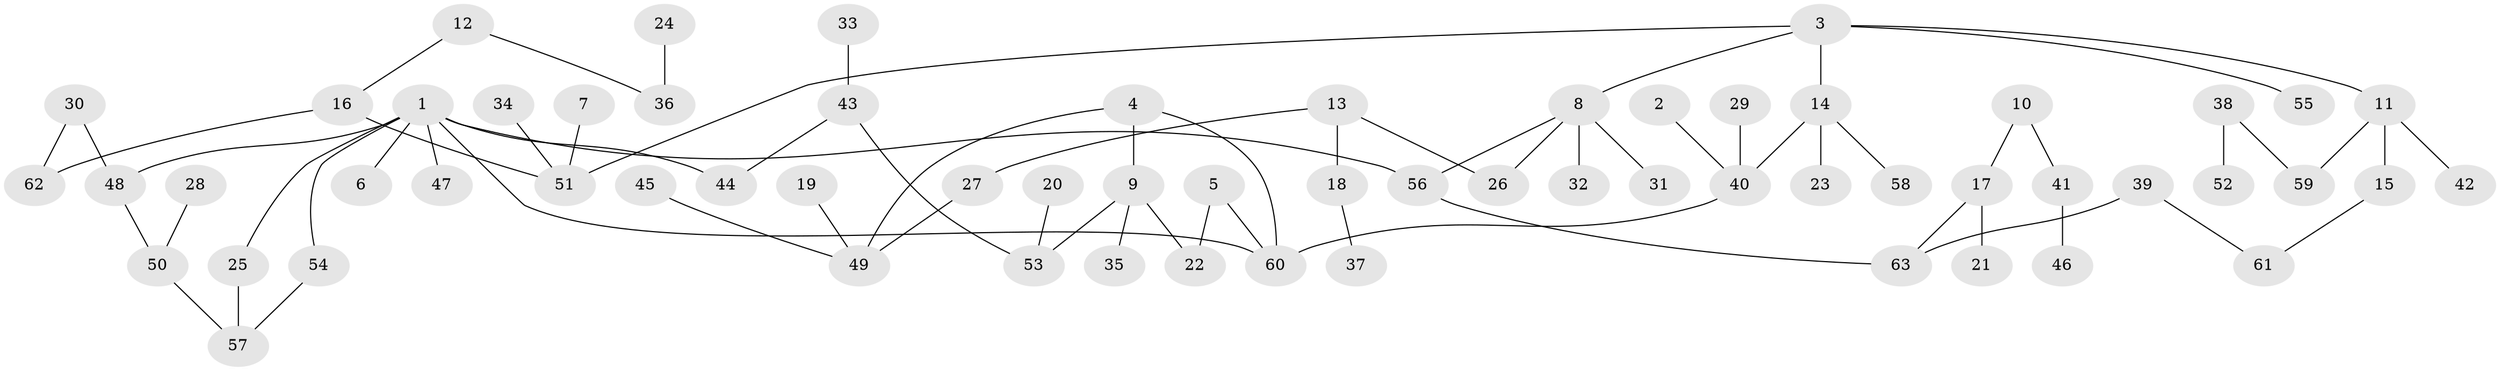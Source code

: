 // original degree distribution, {3: 0.11904761904761904, 7: 0.007936507936507936, 5: 0.03968253968253968, 6: 0.031746031746031744, 1: 0.4523809523809524, 2: 0.2698412698412698, 4: 0.07936507936507936}
// Generated by graph-tools (version 1.1) at 2025/36/03/04/25 23:36:07]
// undirected, 63 vertices, 70 edges
graph export_dot {
  node [color=gray90,style=filled];
  1;
  2;
  3;
  4;
  5;
  6;
  7;
  8;
  9;
  10;
  11;
  12;
  13;
  14;
  15;
  16;
  17;
  18;
  19;
  20;
  21;
  22;
  23;
  24;
  25;
  26;
  27;
  28;
  29;
  30;
  31;
  32;
  33;
  34;
  35;
  36;
  37;
  38;
  39;
  40;
  41;
  42;
  43;
  44;
  45;
  46;
  47;
  48;
  49;
  50;
  51;
  52;
  53;
  54;
  55;
  56;
  57;
  58;
  59;
  60;
  61;
  62;
  63;
  1 -- 6 [weight=1.0];
  1 -- 25 [weight=1.0];
  1 -- 44 [weight=1.0];
  1 -- 47 [weight=1.0];
  1 -- 48 [weight=1.0];
  1 -- 54 [weight=1.0];
  1 -- 56 [weight=1.0];
  1 -- 60 [weight=1.0];
  2 -- 40 [weight=1.0];
  3 -- 8 [weight=1.0];
  3 -- 11 [weight=1.0];
  3 -- 14 [weight=1.0];
  3 -- 51 [weight=1.0];
  3 -- 55 [weight=1.0];
  4 -- 9 [weight=1.0];
  4 -- 49 [weight=1.0];
  4 -- 60 [weight=1.0];
  5 -- 22 [weight=1.0];
  5 -- 60 [weight=1.0];
  7 -- 51 [weight=1.0];
  8 -- 26 [weight=1.0];
  8 -- 31 [weight=1.0];
  8 -- 32 [weight=1.0];
  8 -- 56 [weight=1.0];
  9 -- 22 [weight=1.0];
  9 -- 35 [weight=1.0];
  9 -- 53 [weight=1.0];
  10 -- 17 [weight=1.0];
  10 -- 41 [weight=1.0];
  11 -- 15 [weight=1.0];
  11 -- 42 [weight=1.0];
  11 -- 59 [weight=1.0];
  12 -- 16 [weight=1.0];
  12 -- 36 [weight=1.0];
  13 -- 18 [weight=1.0];
  13 -- 26 [weight=1.0];
  13 -- 27 [weight=1.0];
  14 -- 23 [weight=1.0];
  14 -- 40 [weight=1.0];
  14 -- 58 [weight=1.0];
  15 -- 61 [weight=1.0];
  16 -- 51 [weight=1.0];
  16 -- 62 [weight=1.0];
  17 -- 21 [weight=1.0];
  17 -- 63 [weight=1.0];
  18 -- 37 [weight=1.0];
  19 -- 49 [weight=1.0];
  20 -- 53 [weight=1.0];
  24 -- 36 [weight=1.0];
  25 -- 57 [weight=1.0];
  27 -- 49 [weight=1.0];
  28 -- 50 [weight=1.0];
  29 -- 40 [weight=1.0];
  30 -- 48 [weight=1.0];
  30 -- 62 [weight=1.0];
  33 -- 43 [weight=1.0];
  34 -- 51 [weight=1.0];
  38 -- 52 [weight=1.0];
  38 -- 59 [weight=1.0];
  39 -- 61 [weight=1.0];
  39 -- 63 [weight=1.0];
  40 -- 60 [weight=1.0];
  41 -- 46 [weight=1.0];
  43 -- 44 [weight=1.0];
  43 -- 53 [weight=1.0];
  45 -- 49 [weight=1.0];
  48 -- 50 [weight=1.0];
  50 -- 57 [weight=1.0];
  54 -- 57 [weight=1.0];
  56 -- 63 [weight=1.0];
}
